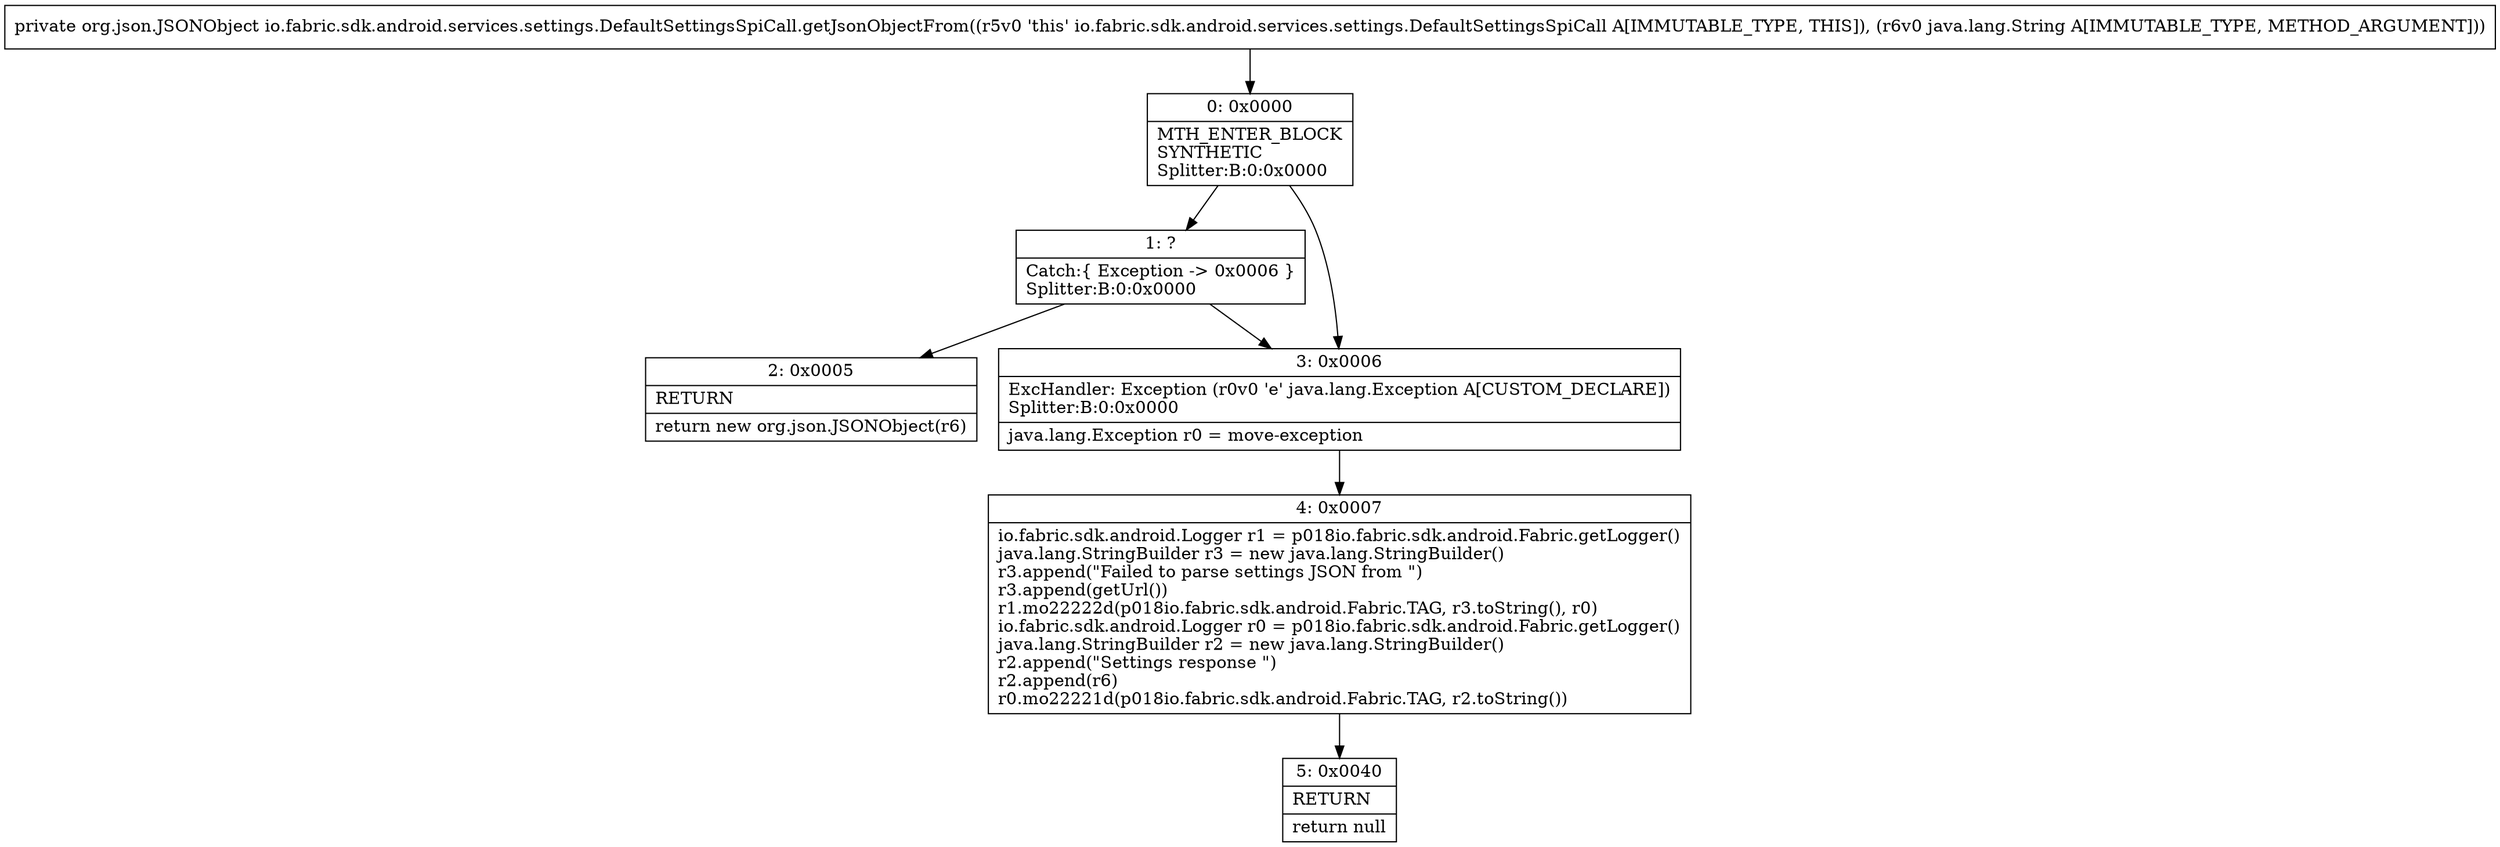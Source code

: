 digraph "CFG forio.fabric.sdk.android.services.settings.DefaultSettingsSpiCall.getJsonObjectFrom(Ljava\/lang\/String;)Lorg\/json\/JSONObject;" {
Node_0 [shape=record,label="{0\:\ 0x0000|MTH_ENTER_BLOCK\lSYNTHETIC\lSplitter:B:0:0x0000\l}"];
Node_1 [shape=record,label="{1\:\ ?|Catch:\{ Exception \-\> 0x0006 \}\lSplitter:B:0:0x0000\l}"];
Node_2 [shape=record,label="{2\:\ 0x0005|RETURN\l|return new org.json.JSONObject(r6)\l}"];
Node_3 [shape=record,label="{3\:\ 0x0006|ExcHandler: Exception (r0v0 'e' java.lang.Exception A[CUSTOM_DECLARE])\lSplitter:B:0:0x0000\l|java.lang.Exception r0 = move\-exception\l}"];
Node_4 [shape=record,label="{4\:\ 0x0007|io.fabric.sdk.android.Logger r1 = p018io.fabric.sdk.android.Fabric.getLogger()\ljava.lang.StringBuilder r3 = new java.lang.StringBuilder()\lr3.append(\"Failed to parse settings JSON from \")\lr3.append(getUrl())\lr1.mo22222d(p018io.fabric.sdk.android.Fabric.TAG, r3.toString(), r0)\lio.fabric.sdk.android.Logger r0 = p018io.fabric.sdk.android.Fabric.getLogger()\ljava.lang.StringBuilder r2 = new java.lang.StringBuilder()\lr2.append(\"Settings response \")\lr2.append(r6)\lr0.mo22221d(p018io.fabric.sdk.android.Fabric.TAG, r2.toString())\l}"];
Node_5 [shape=record,label="{5\:\ 0x0040|RETURN\l|return null\l}"];
MethodNode[shape=record,label="{private org.json.JSONObject io.fabric.sdk.android.services.settings.DefaultSettingsSpiCall.getJsonObjectFrom((r5v0 'this' io.fabric.sdk.android.services.settings.DefaultSettingsSpiCall A[IMMUTABLE_TYPE, THIS]), (r6v0 java.lang.String A[IMMUTABLE_TYPE, METHOD_ARGUMENT])) }"];
MethodNode -> Node_0;
Node_0 -> Node_1;
Node_0 -> Node_3;
Node_1 -> Node_2;
Node_1 -> Node_3;
Node_3 -> Node_4;
Node_4 -> Node_5;
}

